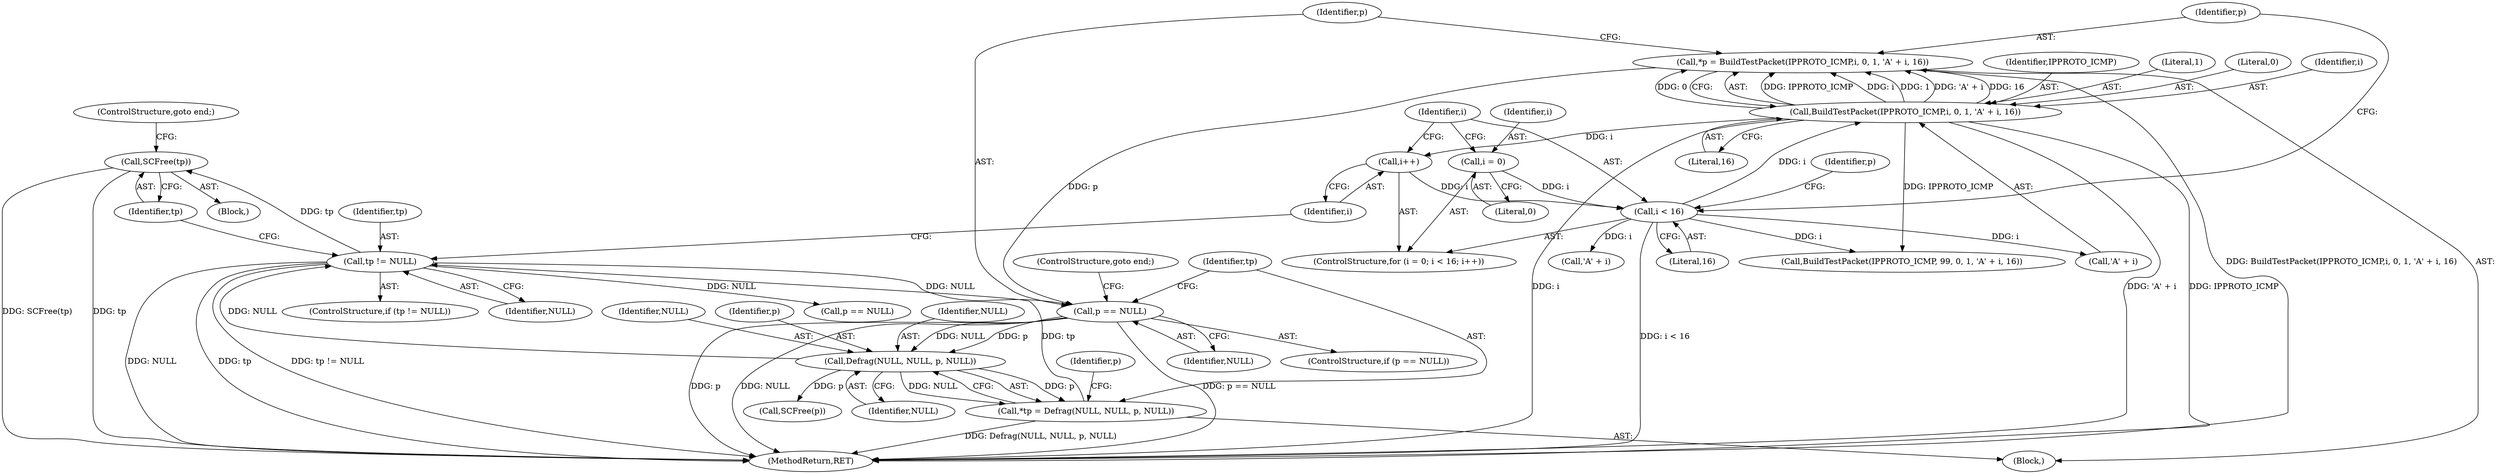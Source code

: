 digraph "0_suricata_4a04f814b15762eb446a5ead4d69d021512df6f8_9@pointer" {
"1000164" [label="(Call,SCFree(tp))"];
"1000160" [label="(Call,tp != NULL)"];
"1000150" [label="(Call,*tp = Defrag(NULL, NULL, p, NULL))"];
"1000152" [label="(Call,Defrag(NULL, NULL, p, NULL))"];
"1000145" [label="(Call,p == NULL)"];
"1000133" [label="(Call,*p = BuildTestPacket(IPPROTO_ICMP,i, 0, 1, 'A' + i, 16))"];
"1000135" [label="(Call,BuildTestPacket(IPPROTO_ICMP,i, 0, 1, 'A' + i, 16))"];
"1000126" [label="(Call,i < 16)"];
"1000129" [label="(Call,i++)"];
"1000123" [label="(Call,i = 0)"];
"1000133" [label="(Call,*p = BuildTestPacket(IPPROTO_ICMP,i, 0, 1, 'A' + i, 16))"];
"1000140" [label="(Call,'A' + i)"];
"1000125" [label="(Literal,0)"];
"1000129" [label="(Call,i++)"];
"1000154" [label="(Identifier,NULL)"];
"1000148" [label="(ControlStructure,goto end;)"];
"1000159" [label="(ControlStructure,if (tp != NULL))"];
"1000155" [label="(Identifier,p)"];
"1000170" [label="(Call,BuildTestPacket(IPPROTO_ICMP, 99, 0, 1, 'A' + i, 16))"];
"1000136" [label="(Identifier,IPPROTO_ICMP)"];
"1000128" [label="(Literal,16)"];
"1000237" [label="(MethodReturn,RET)"];
"1000147" [label="(Identifier,NULL)"];
"1000139" [label="(Literal,1)"];
"1000138" [label="(Literal,0)"];
"1000145" [label="(Call,p == NULL)"];
"1000130" [label="(Identifier,i)"];
"1000127" [label="(Identifier,i)"];
"1000169" [label="(Identifier,p)"];
"1000151" [label="(Identifier,tp)"];
"1000144" [label="(ControlStructure,if (p == NULL))"];
"1000122" [label="(ControlStructure,for (i = 0; i < 16; i++))"];
"1000152" [label="(Call,Defrag(NULL, NULL, p, NULL))"];
"1000146" [label="(Identifier,p)"];
"1000153" [label="(Identifier,NULL)"];
"1000135" [label="(Call,BuildTestPacket(IPPROTO_ICMP,i, 0, 1, 'A' + i, 16))"];
"1000124" [label="(Identifier,i)"];
"1000156" [label="(Identifier,NULL)"];
"1000163" [label="(Block,)"];
"1000164" [label="(Call,SCFree(tp))"];
"1000175" [label="(Call,'A' + i)"];
"1000160" [label="(Call,tp != NULL)"];
"1000126" [label="(Call,i < 16)"];
"1000158" [label="(Identifier,p)"];
"1000165" [label="(Identifier,tp)"];
"1000166" [label="(ControlStructure,goto end;)"];
"1000162" [label="(Identifier,NULL)"];
"1000131" [label="(Block,)"];
"1000150" [label="(Call,*tp = Defrag(NULL, NULL, p, NULL))"];
"1000157" [label="(Call,SCFree(p))"];
"1000123" [label="(Call,i = 0)"];
"1000180" [label="(Call,p == NULL)"];
"1000134" [label="(Identifier,p)"];
"1000137" [label="(Identifier,i)"];
"1000161" [label="(Identifier,tp)"];
"1000143" [label="(Literal,16)"];
"1000164" -> "1000163"  [label="AST: "];
"1000164" -> "1000165"  [label="CFG: "];
"1000165" -> "1000164"  [label="AST: "];
"1000166" -> "1000164"  [label="CFG: "];
"1000164" -> "1000237"  [label="DDG: SCFree(tp)"];
"1000164" -> "1000237"  [label="DDG: tp"];
"1000160" -> "1000164"  [label="DDG: tp"];
"1000160" -> "1000159"  [label="AST: "];
"1000160" -> "1000162"  [label="CFG: "];
"1000161" -> "1000160"  [label="AST: "];
"1000162" -> "1000160"  [label="AST: "];
"1000165" -> "1000160"  [label="CFG: "];
"1000130" -> "1000160"  [label="CFG: "];
"1000160" -> "1000237"  [label="DDG: tp != NULL"];
"1000160" -> "1000237"  [label="DDG: NULL"];
"1000160" -> "1000237"  [label="DDG: tp"];
"1000160" -> "1000145"  [label="DDG: NULL"];
"1000150" -> "1000160"  [label="DDG: tp"];
"1000152" -> "1000160"  [label="DDG: NULL"];
"1000160" -> "1000180"  [label="DDG: NULL"];
"1000150" -> "1000131"  [label="AST: "];
"1000150" -> "1000152"  [label="CFG: "];
"1000151" -> "1000150"  [label="AST: "];
"1000152" -> "1000150"  [label="AST: "];
"1000158" -> "1000150"  [label="CFG: "];
"1000150" -> "1000237"  [label="DDG: Defrag(NULL, NULL, p, NULL)"];
"1000152" -> "1000150"  [label="DDG: NULL"];
"1000152" -> "1000150"  [label="DDG: p"];
"1000152" -> "1000156"  [label="CFG: "];
"1000153" -> "1000152"  [label="AST: "];
"1000154" -> "1000152"  [label="AST: "];
"1000155" -> "1000152"  [label="AST: "];
"1000156" -> "1000152"  [label="AST: "];
"1000145" -> "1000152"  [label="DDG: NULL"];
"1000145" -> "1000152"  [label="DDG: p"];
"1000152" -> "1000157"  [label="DDG: p"];
"1000145" -> "1000144"  [label="AST: "];
"1000145" -> "1000147"  [label="CFG: "];
"1000146" -> "1000145"  [label="AST: "];
"1000147" -> "1000145"  [label="AST: "];
"1000148" -> "1000145"  [label="CFG: "];
"1000151" -> "1000145"  [label="CFG: "];
"1000145" -> "1000237"  [label="DDG: p == NULL"];
"1000145" -> "1000237"  [label="DDG: p"];
"1000145" -> "1000237"  [label="DDG: NULL"];
"1000133" -> "1000145"  [label="DDG: p"];
"1000133" -> "1000131"  [label="AST: "];
"1000133" -> "1000135"  [label="CFG: "];
"1000134" -> "1000133"  [label="AST: "];
"1000135" -> "1000133"  [label="AST: "];
"1000146" -> "1000133"  [label="CFG: "];
"1000133" -> "1000237"  [label="DDG: BuildTestPacket(IPPROTO_ICMP,i, 0, 1, 'A' + i, 16)"];
"1000135" -> "1000133"  [label="DDG: IPPROTO_ICMP"];
"1000135" -> "1000133"  [label="DDG: i"];
"1000135" -> "1000133"  [label="DDG: 1"];
"1000135" -> "1000133"  [label="DDG: 'A' + i"];
"1000135" -> "1000133"  [label="DDG: 16"];
"1000135" -> "1000133"  [label="DDG: 0"];
"1000135" -> "1000143"  [label="CFG: "];
"1000136" -> "1000135"  [label="AST: "];
"1000137" -> "1000135"  [label="AST: "];
"1000138" -> "1000135"  [label="AST: "];
"1000139" -> "1000135"  [label="AST: "];
"1000140" -> "1000135"  [label="AST: "];
"1000143" -> "1000135"  [label="AST: "];
"1000135" -> "1000237"  [label="DDG: 'A' + i"];
"1000135" -> "1000237"  [label="DDG: IPPROTO_ICMP"];
"1000135" -> "1000237"  [label="DDG: i"];
"1000135" -> "1000129"  [label="DDG: i"];
"1000126" -> "1000135"  [label="DDG: i"];
"1000135" -> "1000170"  [label="DDG: IPPROTO_ICMP"];
"1000126" -> "1000122"  [label="AST: "];
"1000126" -> "1000128"  [label="CFG: "];
"1000127" -> "1000126"  [label="AST: "];
"1000128" -> "1000126"  [label="AST: "];
"1000134" -> "1000126"  [label="CFG: "];
"1000169" -> "1000126"  [label="CFG: "];
"1000126" -> "1000237"  [label="DDG: i < 16"];
"1000129" -> "1000126"  [label="DDG: i"];
"1000123" -> "1000126"  [label="DDG: i"];
"1000126" -> "1000140"  [label="DDG: i"];
"1000126" -> "1000170"  [label="DDG: i"];
"1000126" -> "1000175"  [label="DDG: i"];
"1000129" -> "1000122"  [label="AST: "];
"1000129" -> "1000130"  [label="CFG: "];
"1000130" -> "1000129"  [label="AST: "];
"1000127" -> "1000129"  [label="CFG: "];
"1000123" -> "1000122"  [label="AST: "];
"1000123" -> "1000125"  [label="CFG: "];
"1000124" -> "1000123"  [label="AST: "];
"1000125" -> "1000123"  [label="AST: "];
"1000127" -> "1000123"  [label="CFG: "];
}
